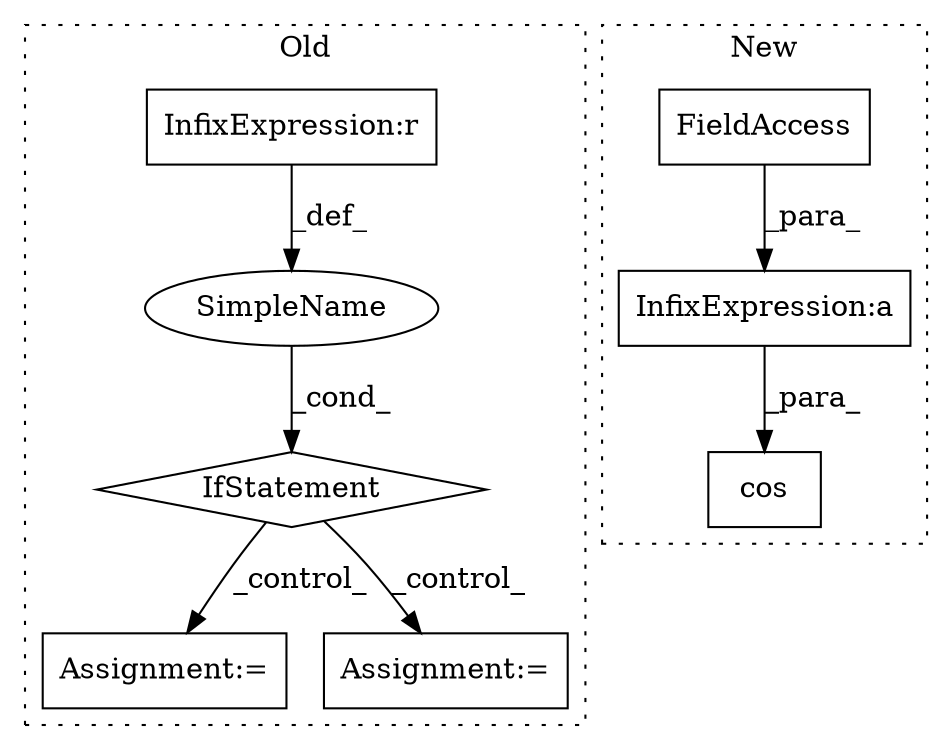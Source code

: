 digraph G {
subgraph cluster0 {
1 [label="IfStatement" a="25" s="6504,6528" l="4,2" shape="diamond"];
3 [label="Assignment:=" a="7" s="6540" l="1" shape="box"];
4 [label="SimpleName" a="42" s="" l="" shape="ellipse"];
5 [label="Assignment:=" a="7" s="6629" l="1" shape="box"];
8 [label="InfixExpression:r" a="27" s="6524" l="3" shape="box"];
label = "Old";
style="dotted";
}
subgraph cluster1 {
2 [label="cos" a="32" s="5003,5012" l="4,1" shape="box"];
6 [label="InfixExpression:a" a="27" s="4881" l="3" shape="box"];
7 [label="FieldAccess" a="22" s="4874" l="7" shape="box"];
label = "New";
style="dotted";
}
1 -> 5 [label="_control_"];
1 -> 3 [label="_control_"];
4 -> 1 [label="_cond_"];
6 -> 2 [label="_para_"];
7 -> 6 [label="_para_"];
8 -> 4 [label="_def_"];
}
